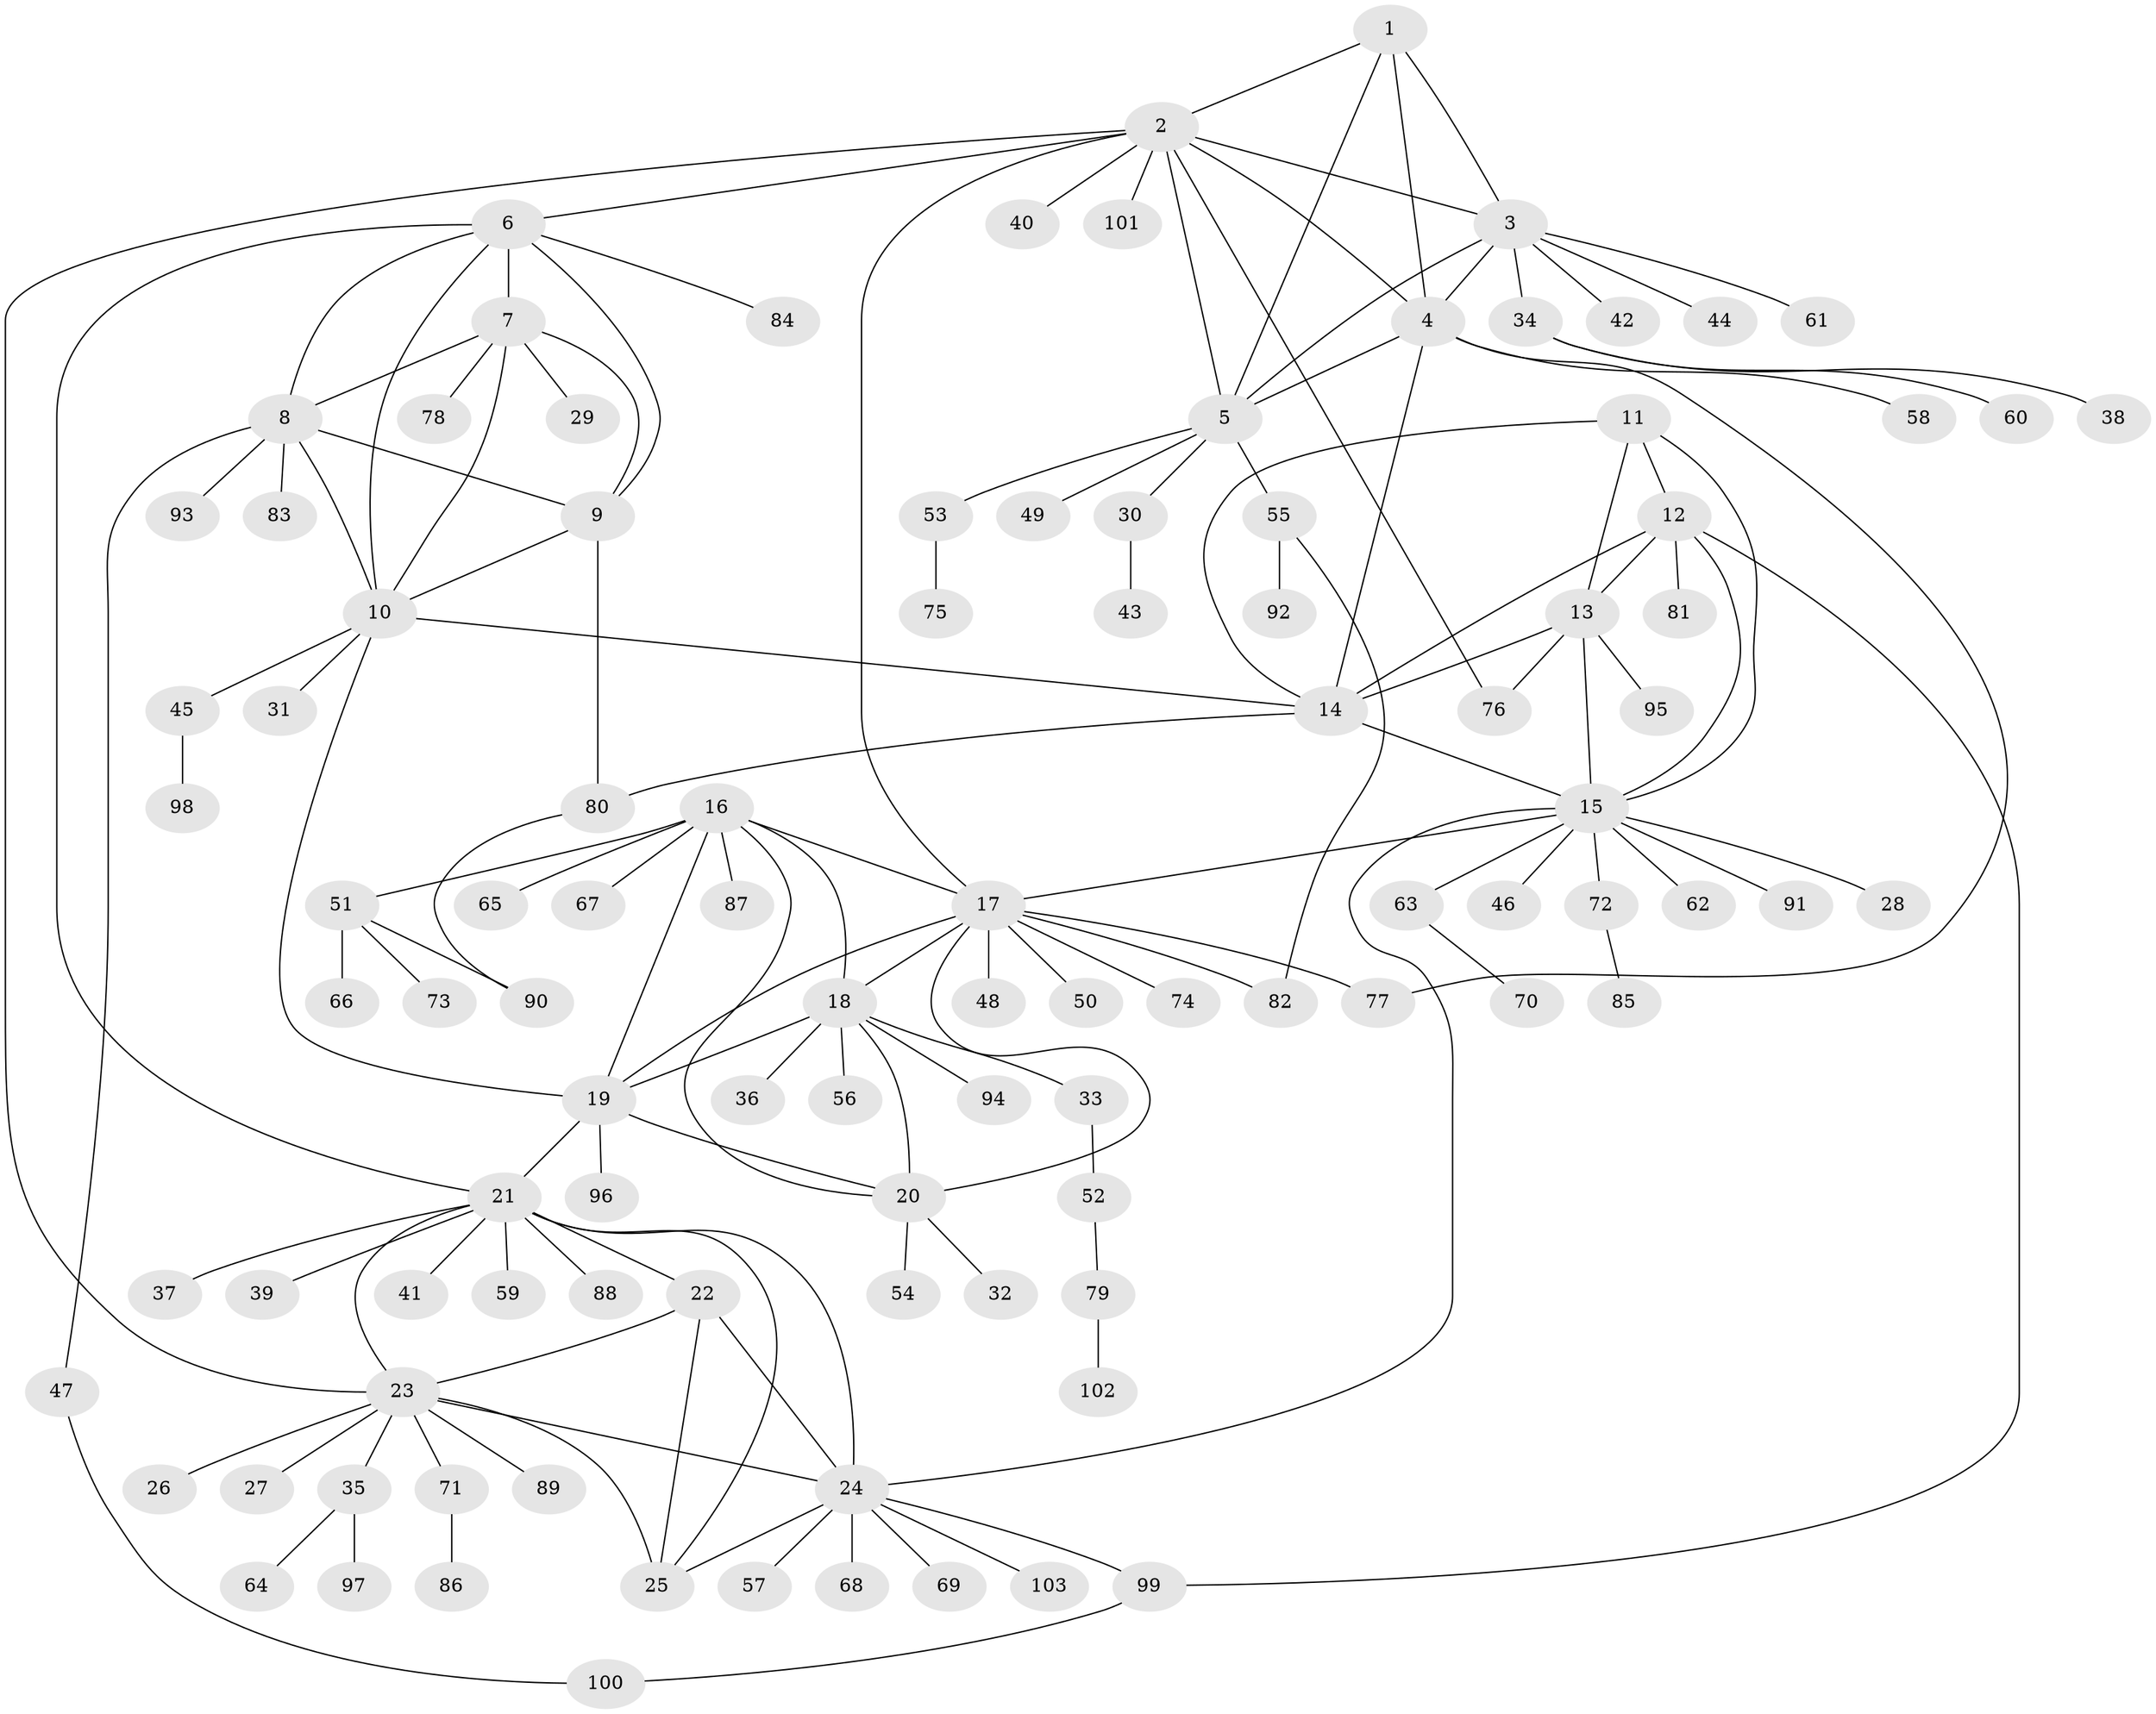 // Generated by graph-tools (version 1.1) at 2025/15/03/09/25 04:15:48]
// undirected, 103 vertices, 145 edges
graph export_dot {
graph [start="1"]
  node [color=gray90,style=filled];
  1;
  2;
  3;
  4;
  5;
  6;
  7;
  8;
  9;
  10;
  11;
  12;
  13;
  14;
  15;
  16;
  17;
  18;
  19;
  20;
  21;
  22;
  23;
  24;
  25;
  26;
  27;
  28;
  29;
  30;
  31;
  32;
  33;
  34;
  35;
  36;
  37;
  38;
  39;
  40;
  41;
  42;
  43;
  44;
  45;
  46;
  47;
  48;
  49;
  50;
  51;
  52;
  53;
  54;
  55;
  56;
  57;
  58;
  59;
  60;
  61;
  62;
  63;
  64;
  65;
  66;
  67;
  68;
  69;
  70;
  71;
  72;
  73;
  74;
  75;
  76;
  77;
  78;
  79;
  80;
  81;
  82;
  83;
  84;
  85;
  86;
  87;
  88;
  89;
  90;
  91;
  92;
  93;
  94;
  95;
  96;
  97;
  98;
  99;
  100;
  101;
  102;
  103;
  1 -- 2;
  1 -- 3;
  1 -- 4;
  1 -- 5;
  2 -- 3;
  2 -- 4;
  2 -- 5;
  2 -- 6;
  2 -- 17;
  2 -- 23;
  2 -- 40;
  2 -- 76;
  2 -- 101;
  3 -- 4;
  3 -- 5;
  3 -- 34;
  3 -- 42;
  3 -- 44;
  3 -- 61;
  4 -- 5;
  4 -- 14;
  4 -- 58;
  4 -- 77;
  5 -- 30;
  5 -- 49;
  5 -- 53;
  5 -- 55;
  6 -- 7;
  6 -- 8;
  6 -- 9;
  6 -- 10;
  6 -- 21;
  6 -- 84;
  7 -- 8;
  7 -- 9;
  7 -- 10;
  7 -- 29;
  7 -- 78;
  8 -- 9;
  8 -- 10;
  8 -- 47;
  8 -- 83;
  8 -- 93;
  9 -- 10;
  9 -- 80;
  10 -- 14;
  10 -- 19;
  10 -- 31;
  10 -- 45;
  11 -- 12;
  11 -- 13;
  11 -- 14;
  11 -- 15;
  12 -- 13;
  12 -- 14;
  12 -- 15;
  12 -- 81;
  12 -- 99;
  13 -- 14;
  13 -- 15;
  13 -- 76;
  13 -- 95;
  14 -- 15;
  14 -- 80;
  15 -- 17;
  15 -- 24;
  15 -- 28;
  15 -- 46;
  15 -- 62;
  15 -- 63;
  15 -- 72;
  15 -- 91;
  16 -- 17;
  16 -- 18;
  16 -- 19;
  16 -- 20;
  16 -- 51;
  16 -- 65;
  16 -- 67;
  16 -- 87;
  17 -- 18;
  17 -- 19;
  17 -- 20;
  17 -- 48;
  17 -- 50;
  17 -- 74;
  17 -- 77;
  17 -- 82;
  18 -- 19;
  18 -- 20;
  18 -- 33;
  18 -- 36;
  18 -- 56;
  18 -- 94;
  19 -- 20;
  19 -- 21;
  19 -- 96;
  20 -- 32;
  20 -- 54;
  21 -- 22;
  21 -- 23;
  21 -- 24;
  21 -- 25;
  21 -- 37;
  21 -- 39;
  21 -- 41;
  21 -- 59;
  21 -- 88;
  22 -- 23;
  22 -- 24;
  22 -- 25;
  23 -- 24;
  23 -- 25;
  23 -- 26;
  23 -- 27;
  23 -- 35;
  23 -- 71;
  23 -- 89;
  24 -- 25;
  24 -- 57;
  24 -- 68;
  24 -- 69;
  24 -- 99;
  24 -- 103;
  30 -- 43;
  33 -- 52;
  34 -- 38;
  34 -- 60;
  35 -- 64;
  35 -- 97;
  45 -- 98;
  47 -- 100;
  51 -- 66;
  51 -- 73;
  51 -- 90;
  52 -- 79;
  53 -- 75;
  55 -- 82;
  55 -- 92;
  63 -- 70;
  71 -- 86;
  72 -- 85;
  79 -- 102;
  80 -- 90;
  99 -- 100;
}

